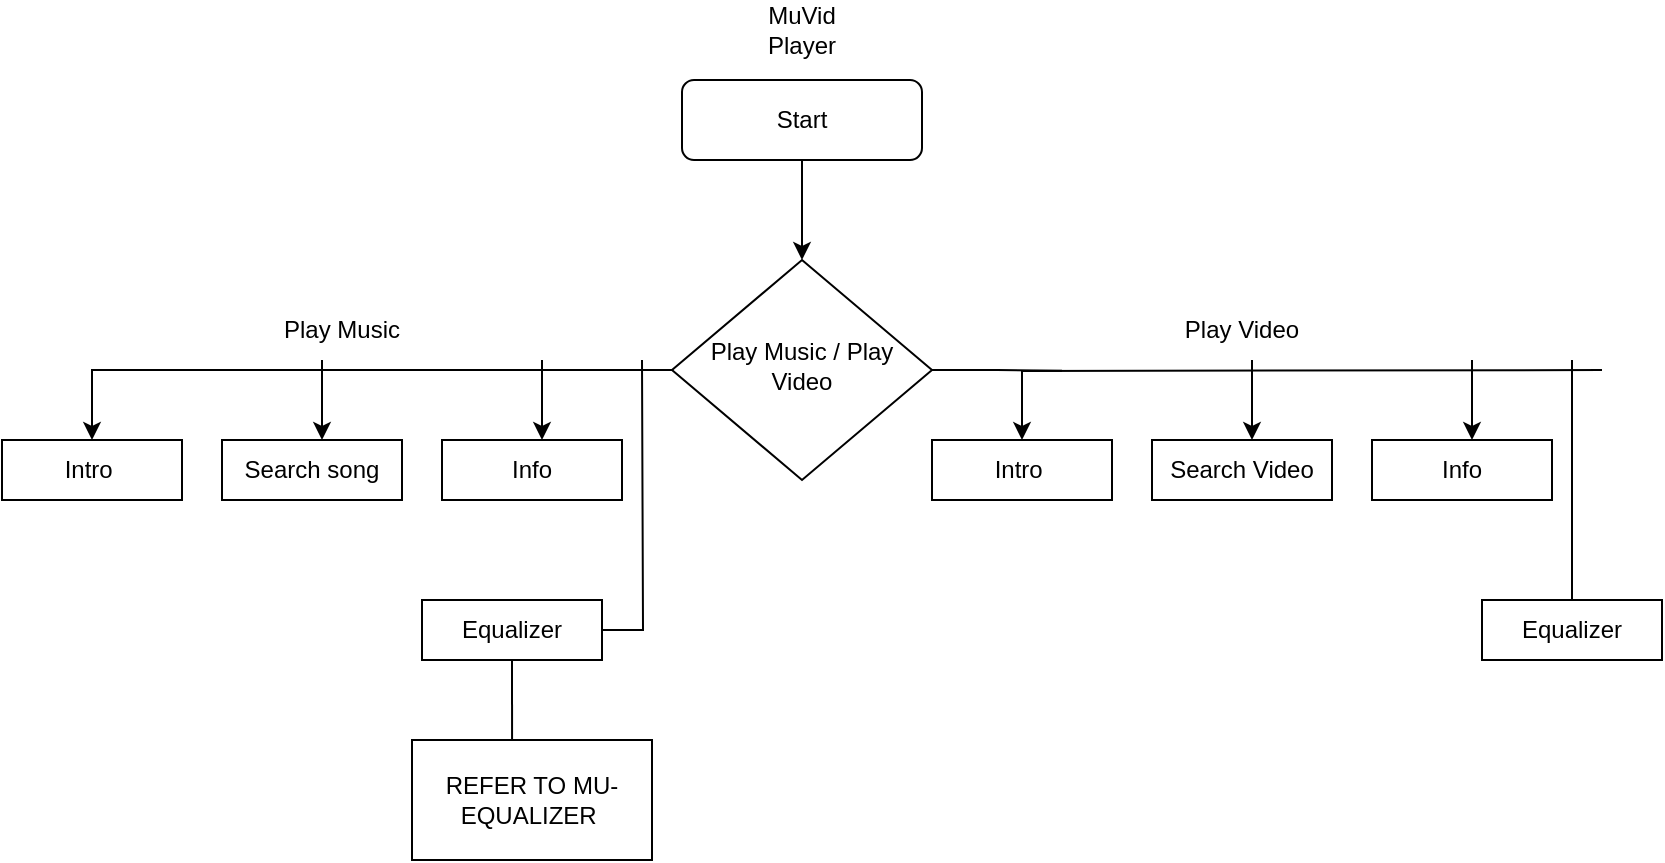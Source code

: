 <mxfile version="17.1.2" type="github" pages="2">
  <diagram id="C5RBs43oDa-KdzZeNtuy" name="MUVID">
    <mxGraphModel dx="868" dy="450" grid="1" gridSize="10" guides="1" tooltips="1" connect="1" arrows="1" fold="1" page="1" pageScale="1" pageWidth="827" pageHeight="1169" math="0" shadow="0">
      <root>
        <mxCell id="WIyWlLk6GJQsqaUBKTNV-0" />
        <mxCell id="WIyWlLk6GJQsqaUBKTNV-1" parent="WIyWlLk6GJQsqaUBKTNV-0" />
        <mxCell id="0KrbZGOjnEKEtI-mjf9u-1" style="edgeStyle=orthogonalEdgeStyle;rounded=0;orthogonalLoop=1;jettySize=auto;html=1;exitX=0.5;exitY=1;exitDx=0;exitDy=0;entryX=0.5;entryY=0;entryDx=0;entryDy=0;" parent="WIyWlLk6GJQsqaUBKTNV-1" source="WIyWlLk6GJQsqaUBKTNV-3" target="WIyWlLk6GJQsqaUBKTNV-6" edge="1">
          <mxGeometry relative="1" as="geometry" />
        </mxCell>
        <mxCell id="WIyWlLk6GJQsqaUBKTNV-3" value="Start" style="rounded=1;whiteSpace=wrap;html=1;fontSize=12;glass=0;strokeWidth=1;shadow=0;" parent="WIyWlLk6GJQsqaUBKTNV-1" vertex="1">
          <mxGeometry x="754" y="50" width="120" height="40" as="geometry" />
        </mxCell>
        <mxCell id="0KrbZGOjnEKEtI-mjf9u-14" style="edgeStyle=orthogonalEdgeStyle;rounded=0;orthogonalLoop=1;jettySize=auto;html=1;exitX=0;exitY=0.5;exitDx=0;exitDy=0;entryX=0.5;entryY=0;entryDx=0;entryDy=0;" parent="WIyWlLk6GJQsqaUBKTNV-1" source="WIyWlLk6GJQsqaUBKTNV-6" target="0KrbZGOjnEKEtI-mjf9u-2" edge="1">
          <mxGeometry relative="1" as="geometry" />
        </mxCell>
        <mxCell id="0KrbZGOjnEKEtI-mjf9u-27" style="edgeStyle=orthogonalEdgeStyle;rounded=0;jumpSize=7;orthogonalLoop=1;jettySize=auto;html=1;exitX=1;exitY=0.5;exitDx=0;exitDy=0;endArrow=none;endFill=0;" parent="WIyWlLk6GJQsqaUBKTNV-1" source="WIyWlLk6GJQsqaUBKTNV-6" edge="1">
          <mxGeometry relative="1" as="geometry">
            <mxPoint x="944" y="195.333" as="targetPoint" />
          </mxGeometry>
        </mxCell>
        <mxCell id="WIyWlLk6GJQsqaUBKTNV-6" value="Play Music / Play Video" style="rhombus;whiteSpace=wrap;html=1;shadow=0;fontFamily=Helvetica;fontSize=12;align=center;strokeWidth=1;spacing=6;spacingTop=-4;" parent="WIyWlLk6GJQsqaUBKTNV-1" vertex="1">
          <mxGeometry x="749" y="140" width="130" height="110" as="geometry" />
        </mxCell>
        <mxCell id="0KrbZGOjnEKEtI-mjf9u-2" value="Intro&lt;span style=&quot;white-space: pre&quot;&gt; &lt;/span&gt;" style="rounded=0;whiteSpace=wrap;html=1;shadow=0;" parent="WIyWlLk6GJQsqaUBKTNV-1" vertex="1">
          <mxGeometry x="414" y="230" width="90" height="30" as="geometry" />
        </mxCell>
        <mxCell id="0KrbZGOjnEKEtI-mjf9u-18" style="edgeStyle=orthogonalEdgeStyle;rounded=0;jumpSize=7;orthogonalLoop=1;jettySize=auto;html=1;endArrow=none;endFill=0;" parent="WIyWlLk6GJQsqaUBKTNV-1" source="0KrbZGOjnEKEtI-mjf9u-3" edge="1">
          <mxGeometry relative="1" as="geometry">
            <mxPoint x="734" y="190" as="targetPoint" />
          </mxGeometry>
        </mxCell>
        <mxCell id="xelO0oks3jV8WU9RdXrN-0" style="edgeStyle=none;rounded=0;orthogonalLoop=1;jettySize=auto;html=1;exitX=0.5;exitY=1;exitDx=0;exitDy=0;entryX=0.417;entryY=0.167;entryDx=0;entryDy=0;entryPerimeter=0;" edge="1" parent="WIyWlLk6GJQsqaUBKTNV-1" source="0KrbZGOjnEKEtI-mjf9u-3" target="Sshg2MHnolMFcLADiEKF-12">
          <mxGeometry relative="1" as="geometry" />
        </mxCell>
        <mxCell id="0KrbZGOjnEKEtI-mjf9u-3" value="Equalizer" style="rounded=0;whiteSpace=wrap;html=1;" parent="WIyWlLk6GJQsqaUBKTNV-1" vertex="1">
          <mxGeometry x="624" y="310" width="90" height="30" as="geometry" />
        </mxCell>
        <mxCell id="0KrbZGOjnEKEtI-mjf9u-4" value="Search song" style="rounded=0;whiteSpace=wrap;html=1;" parent="WIyWlLk6GJQsqaUBKTNV-1" vertex="1">
          <mxGeometry x="524" y="230" width="90" height="30" as="geometry" />
        </mxCell>
        <mxCell id="0KrbZGOjnEKEtI-mjf9u-5" value="Info" style="rounded=0;whiteSpace=wrap;html=1;shadow=0;" parent="WIyWlLk6GJQsqaUBKTNV-1" vertex="1">
          <mxGeometry x="634" y="230" width="90" height="30" as="geometry" />
        </mxCell>
        <mxCell id="0KrbZGOjnEKEtI-mjf9u-16" value="" style="endArrow=classic;html=1;rounded=0;jumpSize=7;" parent="WIyWlLk6GJQsqaUBKTNV-1" edge="1">
          <mxGeometry width="50" height="50" relative="1" as="geometry">
            <mxPoint x="574" y="190" as="sourcePoint" />
            <mxPoint x="574" y="230" as="targetPoint" />
          </mxGeometry>
        </mxCell>
        <mxCell id="0KrbZGOjnEKEtI-mjf9u-17" value="" style="endArrow=classic;html=1;rounded=0;jumpSize=7;" parent="WIyWlLk6GJQsqaUBKTNV-1" edge="1">
          <mxGeometry width="50" height="50" relative="1" as="geometry">
            <mxPoint x="684.0" y="190" as="sourcePoint" />
            <mxPoint x="684.0" y="230" as="targetPoint" />
          </mxGeometry>
        </mxCell>
        <mxCell id="0KrbZGOjnEKEtI-mjf9u-19" style="edgeStyle=orthogonalEdgeStyle;rounded=0;orthogonalLoop=1;jettySize=auto;html=1;exitX=0;exitY=0.5;exitDx=0;exitDy=0;entryX=0.5;entryY=0;entryDx=0;entryDy=0;" parent="WIyWlLk6GJQsqaUBKTNV-1" target="0KrbZGOjnEKEtI-mjf9u-20" edge="1">
          <mxGeometry relative="1" as="geometry">
            <mxPoint x="1214" y="195" as="sourcePoint" />
          </mxGeometry>
        </mxCell>
        <mxCell id="0KrbZGOjnEKEtI-mjf9u-20" value="Intro&lt;span style=&quot;white-space: pre&quot;&gt; &lt;/span&gt;" style="rounded=0;whiteSpace=wrap;html=1;" parent="WIyWlLk6GJQsqaUBKTNV-1" vertex="1">
          <mxGeometry x="879" y="230" width="90" height="30" as="geometry" />
        </mxCell>
        <mxCell id="0KrbZGOjnEKEtI-mjf9u-21" style="edgeStyle=orthogonalEdgeStyle;rounded=0;jumpSize=7;orthogonalLoop=1;jettySize=auto;html=1;endArrow=none;endFill=0;" parent="WIyWlLk6GJQsqaUBKTNV-1" source="0KrbZGOjnEKEtI-mjf9u-22" edge="1">
          <mxGeometry relative="1" as="geometry">
            <mxPoint x="1199" y="190" as="targetPoint" />
          </mxGeometry>
        </mxCell>
        <mxCell id="0KrbZGOjnEKEtI-mjf9u-22" value="Equalizer" style="rounded=0;whiteSpace=wrap;html=1;" parent="WIyWlLk6GJQsqaUBKTNV-1" vertex="1">
          <mxGeometry x="1154" y="310" width="90" height="30" as="geometry" />
        </mxCell>
        <mxCell id="0KrbZGOjnEKEtI-mjf9u-23" value="Search Video" style="rounded=0;whiteSpace=wrap;html=1;" parent="WIyWlLk6GJQsqaUBKTNV-1" vertex="1">
          <mxGeometry x="989" y="230" width="90" height="30" as="geometry" />
        </mxCell>
        <mxCell id="0KrbZGOjnEKEtI-mjf9u-24" value="Info" style="rounded=0;whiteSpace=wrap;html=1;" parent="WIyWlLk6GJQsqaUBKTNV-1" vertex="1">
          <mxGeometry x="1099" y="230" width="90" height="30" as="geometry" />
        </mxCell>
        <mxCell id="0KrbZGOjnEKEtI-mjf9u-25" value="" style="endArrow=classic;html=1;rounded=0;jumpSize=7;" parent="WIyWlLk6GJQsqaUBKTNV-1" edge="1">
          <mxGeometry width="50" height="50" relative="1" as="geometry">
            <mxPoint x="1039" y="190" as="sourcePoint" />
            <mxPoint x="1039" y="230" as="targetPoint" />
          </mxGeometry>
        </mxCell>
        <mxCell id="0KrbZGOjnEKEtI-mjf9u-26" value="" style="endArrow=classic;html=1;rounded=0;jumpSize=7;" parent="WIyWlLk6GJQsqaUBKTNV-1" edge="1">
          <mxGeometry width="50" height="50" relative="1" as="geometry">
            <mxPoint x="1149" y="190" as="sourcePoint" />
            <mxPoint x="1149" y="230" as="targetPoint" />
          </mxGeometry>
        </mxCell>
        <mxCell id="0KrbZGOjnEKEtI-mjf9u-29" value="Play Music" style="text;html=1;strokeColor=none;fillColor=none;align=center;verticalAlign=middle;whiteSpace=wrap;rounded=0;" parent="WIyWlLk6GJQsqaUBKTNV-1" vertex="1">
          <mxGeometry x="554" y="160" width="60" height="30" as="geometry" />
        </mxCell>
        <mxCell id="0KrbZGOjnEKEtI-mjf9u-30" value="Play Video" style="text;html=1;strokeColor=none;fillColor=none;align=center;verticalAlign=middle;whiteSpace=wrap;rounded=0;" parent="WIyWlLk6GJQsqaUBKTNV-1" vertex="1">
          <mxGeometry x="1004" y="160" width="60" height="30" as="geometry" />
        </mxCell>
        <mxCell id="0KrbZGOjnEKEtI-mjf9u-31" value="MuVid Player" style="text;html=1;strokeColor=none;fillColor=none;align=center;verticalAlign=middle;whiteSpace=wrap;rounded=0;" parent="WIyWlLk6GJQsqaUBKTNV-1" vertex="1">
          <mxGeometry x="784" y="10" width="60" height="30" as="geometry" />
        </mxCell>
        <mxCell id="Sshg2MHnolMFcLADiEKF-12" value="REFER TO MU-EQUALIZER&amp;nbsp;" style="rounded=0;whiteSpace=wrap;html=1;shadow=0;" parent="WIyWlLk6GJQsqaUBKTNV-1" vertex="1">
          <mxGeometry x="619" y="380" width="120" height="60" as="geometry" />
        </mxCell>
      </root>
    </mxGraphModel>
  </diagram>
  <diagram id="1uRdOAiL4PRDyY64fmG_" name="MU-EQUALIZER">
    <mxGraphModel dx="1718" dy="450" grid="1" gridSize="10" guides="1" tooltips="1" connect="1" arrows="1" fold="1" page="1" pageScale="1" pageWidth="850" pageHeight="1100" math="0" shadow="0">
      <root>
        <mxCell id="vf8d_alBNHoykrrOERce-0" />
        <mxCell id="vf8d_alBNHoykrrOERce-1" parent="vf8d_alBNHoykrrOERce-0" />
        <mxCell id="KU87psQ6z10B5a0yzINX-28" style="edgeStyle=orthogonalEdgeStyle;rounded=0;orthogonalLoop=1;jettySize=auto;html=1;exitX=0;exitY=0;exitDx=0;exitDy=0;endArrow=none;endFill=0;entryX=0.5;entryY=0;entryDx=0;entryDy=0;" parent="vf8d_alBNHoykrrOERce-1" source="KU87psQ6z10B5a0yzINX-0" target="KU87psQ6z10B5a0yzINX-5" edge="1">
          <mxGeometry relative="1" as="geometry">
            <mxPoint x="-200" y="40" as="targetPoint" />
          </mxGeometry>
        </mxCell>
        <mxCell id="KU87psQ6z10B5a0yzINX-29" style="edgeStyle=orthogonalEdgeStyle;rounded=0;orthogonalLoop=1;jettySize=auto;html=1;exitX=0;exitY=0.25;exitDx=0;exitDy=0;endArrow=none;endFill=0;" parent="vf8d_alBNHoykrrOERce-1" source="KU87psQ6z10B5a0yzINX-0" target="KU87psQ6z10B5a0yzINX-3" edge="1">
          <mxGeometry relative="1" as="geometry" />
        </mxCell>
        <mxCell id="KU87psQ6z10B5a0yzINX-30" style="edgeStyle=orthogonalEdgeStyle;rounded=0;orthogonalLoop=1;jettySize=auto;html=1;exitX=0;exitY=0.5;exitDx=0;exitDy=0;entryX=0.417;entryY=0;entryDx=0;entryDy=0;entryPerimeter=0;endArrow=none;endFill=0;" parent="vf8d_alBNHoykrrOERce-1" source="KU87psQ6z10B5a0yzINX-0" target="KU87psQ6z10B5a0yzINX-6" edge="1">
          <mxGeometry relative="1" as="geometry" />
        </mxCell>
        <mxCell id="KU87psQ6z10B5a0yzINX-31" style="edgeStyle=orthogonalEdgeStyle;rounded=0;orthogonalLoop=1;jettySize=auto;html=1;exitX=0;exitY=0.75;exitDx=0;exitDy=0;endArrow=none;endFill=0;" parent="vf8d_alBNHoykrrOERce-1" source="KU87psQ6z10B5a0yzINX-0" target="KU87psQ6z10B5a0yzINX-1" edge="1">
          <mxGeometry relative="1" as="geometry" />
        </mxCell>
        <mxCell id="KU87psQ6z10B5a0yzINX-32" style="edgeStyle=orthogonalEdgeStyle;rounded=0;orthogonalLoop=1;jettySize=auto;html=1;exitX=0;exitY=1;exitDx=0;exitDy=0;endArrow=none;endFill=0;" parent="vf8d_alBNHoykrrOERce-1" source="KU87psQ6z10B5a0yzINX-0" target="KU87psQ6z10B5a0yzINX-9" edge="1">
          <mxGeometry relative="1" as="geometry" />
        </mxCell>
        <mxCell id="KU87psQ6z10B5a0yzINX-33" style="edgeStyle=orthogonalEdgeStyle;rounded=0;orthogonalLoop=1;jettySize=auto;html=1;exitX=0.75;exitY=1;exitDx=0;exitDy=0;endArrow=none;endFill=0;" parent="vf8d_alBNHoykrrOERce-1" source="KU87psQ6z10B5a0yzINX-0" target="KU87psQ6z10B5a0yzINX-10" edge="1">
          <mxGeometry relative="1" as="geometry" />
        </mxCell>
        <mxCell id="KU87psQ6z10B5a0yzINX-34" style="edgeStyle=orthogonalEdgeStyle;rounded=0;orthogonalLoop=1;jettySize=auto;html=1;exitX=1;exitY=0;exitDx=0;exitDy=0;endArrow=none;endFill=0;" parent="vf8d_alBNHoykrrOERce-1" source="KU87psQ6z10B5a0yzINX-0" target="KU87psQ6z10B5a0yzINX-12" edge="1">
          <mxGeometry relative="1" as="geometry" />
        </mxCell>
        <mxCell id="KU87psQ6z10B5a0yzINX-35" style="edgeStyle=orthogonalEdgeStyle;rounded=0;orthogonalLoop=1;jettySize=auto;html=1;exitX=1;exitY=0.25;exitDx=0;exitDy=0;endArrow=none;endFill=0;" parent="vf8d_alBNHoykrrOERce-1" source="KU87psQ6z10B5a0yzINX-0" target="KU87psQ6z10B5a0yzINX-4" edge="1">
          <mxGeometry relative="1" as="geometry" />
        </mxCell>
        <mxCell id="KU87psQ6z10B5a0yzINX-36" style="edgeStyle=orthogonalEdgeStyle;rounded=0;orthogonalLoop=1;jettySize=auto;html=1;exitX=1;exitY=0.5;exitDx=0;exitDy=0;endArrow=none;endFill=0;" parent="vf8d_alBNHoykrrOERce-1" source="KU87psQ6z10B5a0yzINX-0" target="KU87psQ6z10B5a0yzINX-7" edge="1">
          <mxGeometry relative="1" as="geometry" />
        </mxCell>
        <mxCell id="KU87psQ6z10B5a0yzINX-37" style="edgeStyle=orthogonalEdgeStyle;rounded=0;orthogonalLoop=1;jettySize=auto;html=1;exitX=1;exitY=0.75;exitDx=0;exitDy=0;endArrow=none;endFill=0;" parent="vf8d_alBNHoykrrOERce-1" source="KU87psQ6z10B5a0yzINX-0" target="KU87psQ6z10B5a0yzINX-8" edge="1">
          <mxGeometry relative="1" as="geometry" />
        </mxCell>
        <mxCell id="KU87psQ6z10B5a0yzINX-0" value="EQUALIZER" style="rounded=0;whiteSpace=wrap;html=1;shadow=0;" parent="vf8d_alBNHoykrrOERce-1" vertex="1">
          <mxGeometry x="370" y="40" width="120" height="60" as="geometry" />
        </mxCell>
        <mxCell id="KU87psQ6z10B5a0yzINX-27" style="edgeStyle=none;rounded=0;orthogonalLoop=1;jettySize=auto;html=1;exitX=0.5;exitY=1;exitDx=0;exitDy=0;endArrow=none;endFill=0;" parent="vf8d_alBNHoykrrOERce-1" source="KU87psQ6z10B5a0yzINX-1" target="KU87psQ6z10B5a0yzINX-23" edge="1">
          <mxGeometry relative="1" as="geometry" />
        </mxCell>
        <mxCell id="KU87psQ6z10B5a0yzINX-1" value="SOUND OPTIONS" style="rounded=0;whiteSpace=wrap;html=1;shadow=0;" parent="vf8d_alBNHoykrrOERce-1" vertex="1">
          <mxGeometry x="160" y="140" width="120" height="40" as="geometry" />
        </mxCell>
        <mxCell id="KU87psQ6z10B5a0yzINX-3" value="TONE ON/OFF" style="rounded=0;whiteSpace=wrap;html=1;shadow=0;" parent="vf8d_alBNHoykrrOERce-1" vertex="1">
          <mxGeometry x="-120" y="140" width="120" height="40" as="geometry" />
        </mxCell>
        <mxCell id="KU87psQ6z10B5a0yzINX-40" style="edgeStyle=orthogonalEdgeStyle;rounded=0;orthogonalLoop=1;jettySize=auto;html=1;exitX=0.5;exitY=1;exitDx=0;exitDy=0;endArrow=none;endFill=0;" parent="vf8d_alBNHoykrrOERce-1" source="KU87psQ6z10B5a0yzINX-4" target="KU87psQ6z10B5a0yzINX-39" edge="1">
          <mxGeometry relative="1" as="geometry" />
        </mxCell>
        <mxCell id="KU87psQ6z10B5a0yzINX-4" value="EQUALIZER CHANGING BUTTONS" style="rounded=0;whiteSpace=wrap;html=1;shadow=0;" parent="vf8d_alBNHoykrrOERce-1" vertex="1">
          <mxGeometry x="860" y="140" width="120" height="40" as="geometry" />
        </mxCell>
        <mxCell id="KU87psQ6z10B5a0yzINX-5" value="EQUALIZER ON /OFF" style="rounded=0;whiteSpace=wrap;html=1;shadow=0;" parent="vf8d_alBNHoykrrOERce-1" vertex="1">
          <mxGeometry x="-260" y="140" width="120" height="40" as="geometry" />
        </mxCell>
        <mxCell id="KU87psQ6z10B5a0yzINX-6" value="LIMIT ON/OFF" style="rounded=0;whiteSpace=wrap;html=1;shadow=0;" parent="vf8d_alBNHoykrrOERce-1" vertex="1">
          <mxGeometry x="20" y="140" width="120" height="40" as="geometry" />
        </mxCell>
        <mxCell id="KU87psQ6z10B5a0yzINX-7" value="TREBLE CHANGER" style="rounded=0;whiteSpace=wrap;html=1;shadow=0;" parent="vf8d_alBNHoykrrOERce-1" vertex="1">
          <mxGeometry x="720" y="140" width="120" height="40" as="geometry" />
        </mxCell>
        <mxCell id="KU87psQ6z10B5a0yzINX-8" value="BASS CHANGER" style="rounded=0;whiteSpace=wrap;html=1;shadow=0;" parent="vf8d_alBNHoykrrOERce-1" vertex="1">
          <mxGeometry x="580" y="140" width="120" height="40" as="geometry" />
        </mxCell>
        <mxCell id="KU87psQ6z10B5a0yzINX-9" value="SAVE BUTTON" style="rounded=0;whiteSpace=wrap;html=1;shadow=0;" parent="vf8d_alBNHoykrrOERce-1" vertex="1">
          <mxGeometry x="300" y="140" width="120" height="40" as="geometry" />
        </mxCell>
        <mxCell id="BoQTVdxH8viYVTZN8ZOK-1" style="edgeStyle=none;rounded=0;orthogonalLoop=1;jettySize=auto;html=1;exitX=0.5;exitY=1;exitDx=0;exitDy=0;" edge="1" parent="vf8d_alBNHoykrrOERce-1" source="KU87psQ6z10B5a0yzINX-10" target="BoQTVdxH8viYVTZN8ZOK-0">
          <mxGeometry relative="1" as="geometry" />
        </mxCell>
        <mxCell id="KU87psQ6z10B5a0yzINX-10" value="RESET BUTTON" style="rounded=0;whiteSpace=wrap;html=1;shadow=0;" parent="vf8d_alBNHoykrrOERce-1" vertex="1">
          <mxGeometry x="440" y="140" width="120" height="40" as="geometry" />
        </mxCell>
        <mxCell id="KU87psQ6z10B5a0yzINX-42" style="edgeStyle=orthogonalEdgeStyle;rounded=0;orthogonalLoop=1;jettySize=auto;html=1;exitX=0.5;exitY=1;exitDx=0;exitDy=0;endArrow=none;endFill=0;" parent="vf8d_alBNHoykrrOERce-1" source="KU87psQ6z10B5a0yzINX-12" target="KU87psQ6z10B5a0yzINX-41" edge="1">
          <mxGeometry relative="1" as="geometry" />
        </mxCell>
        <mxCell id="BoQTVdxH8viYVTZN8ZOK-19" style="edgeStyle=orthogonalEdgeStyle;curved=1;rounded=0;orthogonalLoop=1;jettySize=auto;html=1;exitX=0;exitY=0.5;exitDx=0;exitDy=0;entryX=0;entryY=0.5;entryDx=0;entryDy=0;" edge="1" parent="vf8d_alBNHoykrrOERce-1" source="KU87psQ6z10B5a0yzINX-12" target="BoQTVdxH8viYVTZN8ZOK-9">
          <mxGeometry relative="1" as="geometry">
            <mxPoint x="1010" y="380" as="targetPoint" />
          </mxGeometry>
        </mxCell>
        <mxCell id="KU87psQ6z10B5a0yzINX-12" value="VOLUME CHANGER AND OTHER" style="rounded=0;whiteSpace=wrap;html=1;shadow=0;" parent="vf8d_alBNHoykrrOERce-1" vertex="1">
          <mxGeometry x="1000" y="140" width="120" height="40" as="geometry" />
        </mxCell>
        <mxCell id="KU87psQ6z10B5a0yzINX-23" value="BASS&lt;br&gt;BASS &amp;amp;TREBLE&lt;br&gt;CLASSICAL&lt;br&gt;DANCE&lt;br&gt;FLAT&lt;br&gt;LIVE&lt;br&gt;MIDDLE&lt;br&gt;POP&lt;br&gt;ROCK&lt;br&gt;SOFT&lt;br&gt;SOFT BASS&lt;br&gt;SOFT TREBLE&lt;br&gt;TECHNO&lt;br&gt;TREBLE" style="rounded=0;whiteSpace=wrap;html=1;shadow=0;" parent="vf8d_alBNHoykrrOERce-1" vertex="1">
          <mxGeometry x="160" y="210" width="110" height="220" as="geometry" />
        </mxCell>
        <mxCell id="KU87psQ6z10B5a0yzINX-39" value="PREAMP&lt;br&gt;31&lt;br&gt;62&lt;br&gt;125&lt;br&gt;250&lt;br&gt;500&lt;br&gt;1K&lt;br&gt;2K&lt;br&gt;4K&lt;br&gt;8K&lt;br&gt;16K&lt;br&gt;" style="rounded=0;whiteSpace=wrap;html=1;shadow=0;" parent="vf8d_alBNHoykrrOERce-1" vertex="1">
          <mxGeometry x="860" y="200" width="90" height="200" as="geometry" />
        </mxCell>
        <mxCell id="KU87psQ6z10B5a0yzINX-41" value="BALANCE CHANGER&lt;br&gt;STEREO CHANGER&lt;br&gt;TEMPO ON/OFF&lt;br&gt;MONO ON/OFF&lt;br&gt;VOLUME CHANGER" style="rounded=0;whiteSpace=wrap;html=1;shadow=0;" parent="vf8d_alBNHoykrrOERce-1" vertex="1">
          <mxGeometry x="1000" y="200" width="120" height="140" as="geometry" />
        </mxCell>
        <mxCell id="BoQTVdxH8viYVTZN8ZOK-4" style="edgeStyle=none;rounded=0;orthogonalLoop=1;jettySize=auto;html=1;exitX=1;exitY=0.5;exitDx=0;exitDy=0;" edge="1" parent="vf8d_alBNHoykrrOERce-1" source="BoQTVdxH8viYVTZN8ZOK-0" target="BoQTVdxH8viYVTZN8ZOK-3">
          <mxGeometry relative="1" as="geometry" />
        </mxCell>
        <mxCell id="BoQTVdxH8viYVTZN8ZOK-5" style="edgeStyle=none;rounded=0;orthogonalLoop=1;jettySize=auto;html=1;exitX=0.5;exitY=1;exitDx=0;exitDy=0;entryX=0.5;entryY=0;entryDx=0;entryDy=0;" edge="1" parent="vf8d_alBNHoykrrOERce-1" source="BoQTVdxH8viYVTZN8ZOK-0" target="BoQTVdxH8viYVTZN8ZOK-2">
          <mxGeometry relative="1" as="geometry" />
        </mxCell>
        <mxCell id="BoQTVdxH8viYVTZN8ZOK-0" value="OK&amp;nbsp;&lt;br&gt;CANCEL" style="rhombus;whiteSpace=wrap;html=1;" vertex="1" parent="vf8d_alBNHoykrrOERce-1">
          <mxGeometry x="460" y="210" width="80" height="80" as="geometry" />
        </mxCell>
        <mxCell id="BoQTVdxH8viYVTZN8ZOK-2" value="SAME SCREEN WITHOUT CHANGES" style="rounded=0;whiteSpace=wrap;html=1;" vertex="1" parent="vf8d_alBNHoykrrOERce-1">
          <mxGeometry x="440" y="320" width="120" height="60" as="geometry" />
        </mxCell>
        <mxCell id="BoQTVdxH8viYVTZN8ZOK-3" value="SAME SCREEN WITH DEFAULT CHANGES" style="rounded=0;whiteSpace=wrap;html=1;" vertex="1" parent="vf8d_alBNHoykrrOERce-1">
          <mxGeometry x="590" y="220" width="120" height="60" as="geometry" />
        </mxCell>
        <mxCell id="BoQTVdxH8viYVTZN8ZOK-6" value="OK" style="text;html=1;strokeColor=none;fillColor=none;align=center;verticalAlign=middle;whiteSpace=wrap;rounded=0;" vertex="1" parent="vf8d_alBNHoykrrOERce-1">
          <mxGeometry x="530" y="220" width="60" height="30" as="geometry" />
        </mxCell>
        <mxCell id="BoQTVdxH8viYVTZN8ZOK-7" value="CANCEL" style="text;html=1;strokeColor=none;fillColor=none;align=center;verticalAlign=middle;whiteSpace=wrap;rounded=0;" vertex="1" parent="vf8d_alBNHoykrrOERce-1">
          <mxGeometry x="420" y="280" width="60" height="30" as="geometry" />
        </mxCell>
        <mxCell id="BoQTVdxH8viYVTZN8ZOK-16" style="edgeStyle=none;rounded=0;orthogonalLoop=1;jettySize=auto;html=1;exitX=0.5;exitY=1;exitDx=0;exitDy=0;" edge="1" parent="vf8d_alBNHoykrrOERce-1" source="BoQTVdxH8viYVTZN8ZOK-9" target="BoQTVdxH8viYVTZN8ZOK-14">
          <mxGeometry relative="1" as="geometry" />
        </mxCell>
        <mxCell id="BoQTVdxH8viYVTZN8ZOK-9" value="RESET&lt;br&gt;OK&lt;br&gt;CANCEL" style="rhombus;whiteSpace=wrap;html=1;" vertex="1" parent="vf8d_alBNHoykrrOERce-1">
          <mxGeometry x="1020" y="350" width="90" height="90" as="geometry" />
        </mxCell>
        <mxCell id="BoQTVdxH8viYVTZN8ZOK-10" style="edgeStyle=none;rounded=0;orthogonalLoop=1;jettySize=auto;html=1;exitX=1;exitY=0.5;exitDx=0;exitDy=0;" edge="1" parent="vf8d_alBNHoykrrOERce-1" target="BoQTVdxH8viYVTZN8ZOK-11">
          <mxGeometry relative="1" as="geometry">
            <mxPoint x="1105" y="395" as="sourcePoint" />
          </mxGeometry>
        </mxCell>
        <mxCell id="BoQTVdxH8viYVTZN8ZOK-11" value="SAME SCREEN WITH DEFAULT CHANGES" style="rounded=0;whiteSpace=wrap;html=1;" vertex="1" parent="vf8d_alBNHoykrrOERce-1">
          <mxGeometry x="1155" y="365" width="120" height="60" as="geometry" />
        </mxCell>
        <mxCell id="BoQTVdxH8viYVTZN8ZOK-12" value="OK" style="text;html=1;strokeColor=none;fillColor=none;align=center;verticalAlign=middle;whiteSpace=wrap;rounded=0;" vertex="1" parent="vf8d_alBNHoykrrOERce-1">
          <mxGeometry x="1095" y="365" width="60" height="30" as="geometry" />
        </mxCell>
        <mxCell id="BoQTVdxH8viYVTZN8ZOK-14" value="SAME SCREEN WITHOUT CHANGES" style="rounded=0;whiteSpace=wrap;html=1;" vertex="1" parent="vf8d_alBNHoykrrOERce-1">
          <mxGeometry x="1010" y="465" width="120" height="60" as="geometry" />
        </mxCell>
        <mxCell id="BoQTVdxH8viYVTZN8ZOK-15" value="CANCEL" style="text;html=1;strokeColor=none;fillColor=none;align=center;verticalAlign=middle;whiteSpace=wrap;rounded=0;" vertex="1" parent="vf8d_alBNHoykrrOERce-1">
          <mxGeometry x="990" y="425" width="60" height="30" as="geometry" />
        </mxCell>
      </root>
    </mxGraphModel>
  </diagram>
</mxfile>
